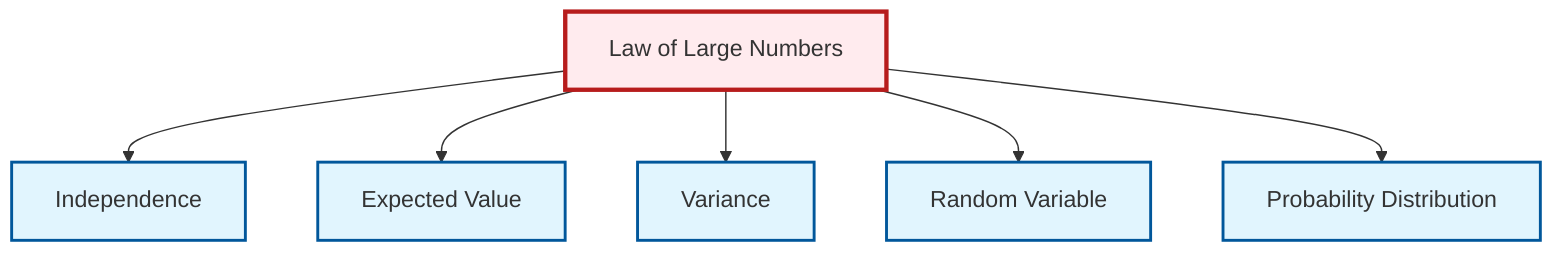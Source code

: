 graph TD
    classDef definition fill:#e1f5fe,stroke:#01579b,stroke-width:2px
    classDef theorem fill:#f3e5f5,stroke:#4a148c,stroke-width:2px
    classDef axiom fill:#fff3e0,stroke:#e65100,stroke-width:2px
    classDef example fill:#e8f5e9,stroke:#1b5e20,stroke-width:2px
    classDef current fill:#ffebee,stroke:#b71c1c,stroke-width:3px
    def-random-variable["Random Variable"]:::definition
    def-probability-distribution["Probability Distribution"]:::definition
    def-variance["Variance"]:::definition
    thm-law-of-large-numbers["Law of Large Numbers"]:::theorem
    def-expectation["Expected Value"]:::definition
    def-independence["Independence"]:::definition
    thm-law-of-large-numbers --> def-independence
    thm-law-of-large-numbers --> def-expectation
    thm-law-of-large-numbers --> def-variance
    thm-law-of-large-numbers --> def-random-variable
    thm-law-of-large-numbers --> def-probability-distribution
    class thm-law-of-large-numbers current